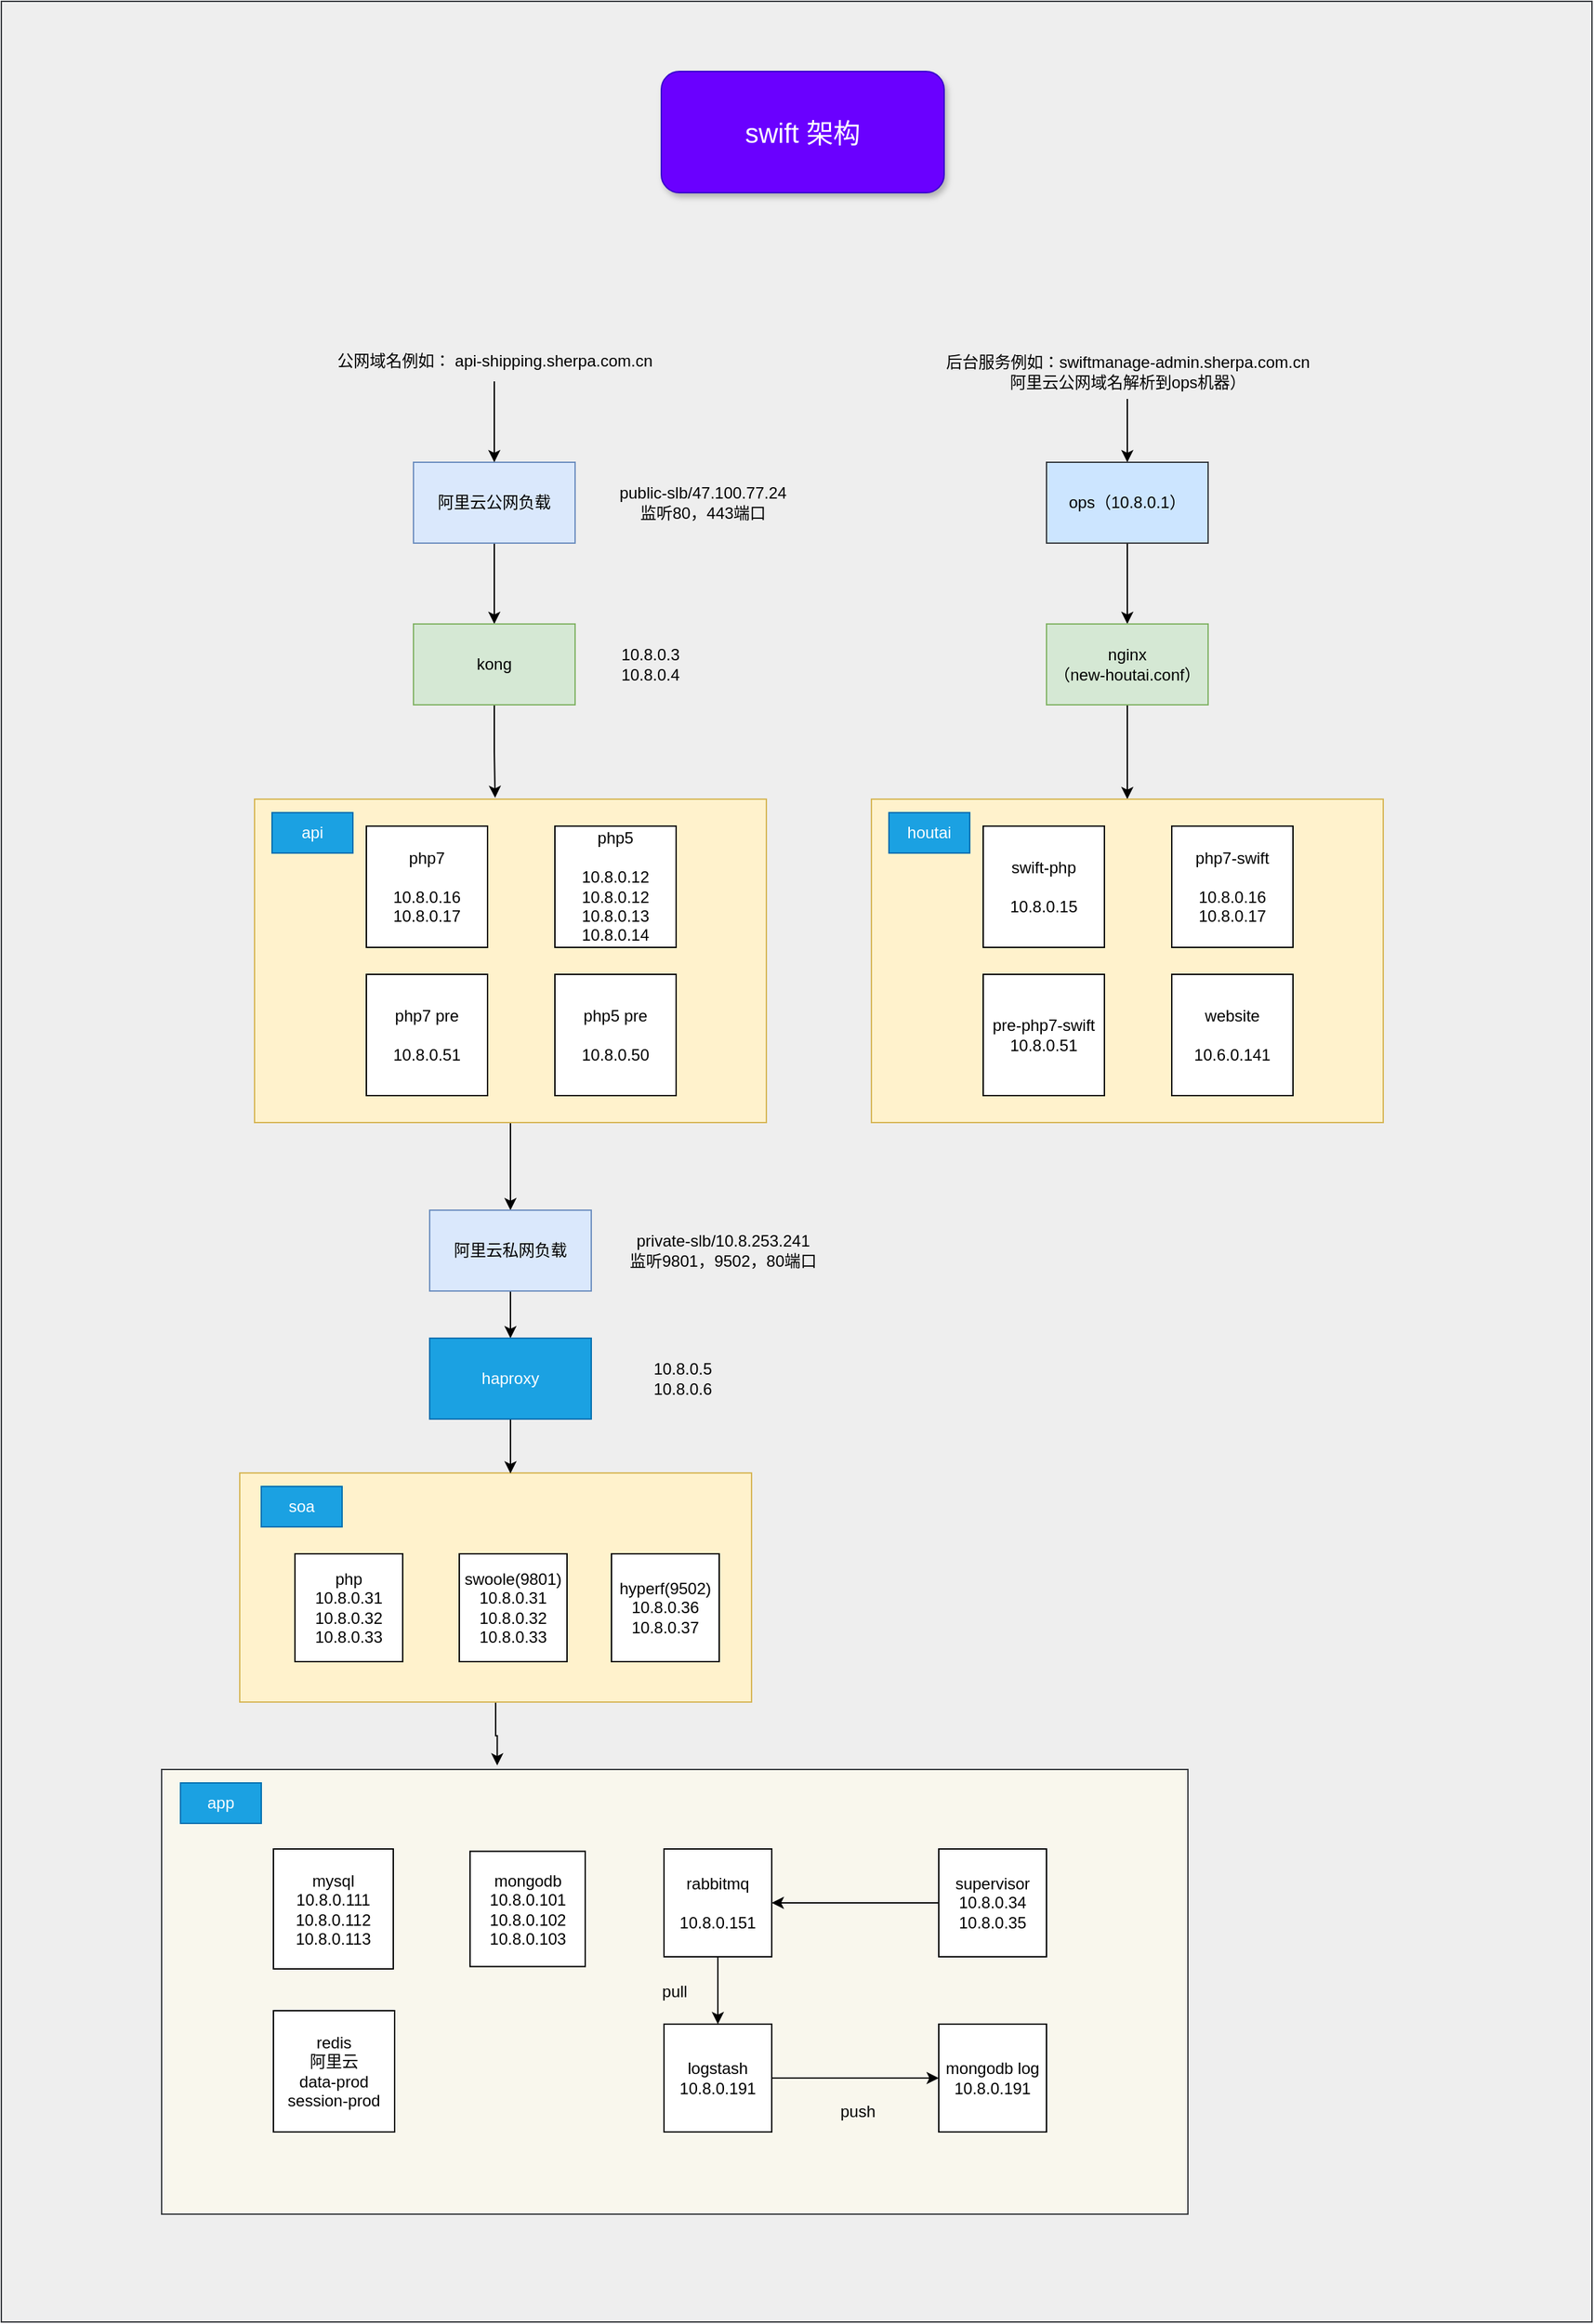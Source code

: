 <mxfile version="21.3.4" type="device">
  <diagram name="第 1 页" id="1bQCLbJpFhF-mfvl0XeS">
    <mxGraphModel dx="2418" dy="1843" grid="1" gridSize="1" guides="1" tooltips="1" connect="1" arrows="1" fold="1" page="1" pageScale="1" pageWidth="827" pageHeight="1169" math="0" shadow="0">
      <root>
        <mxCell id="0" />
        <mxCell id="1" parent="0" />
        <mxCell id="cVqaVuBIv6u9hTT0CM2t-71" value="" style="rounded=0;whiteSpace=wrap;html=1;fillColor=#eeeeee;strokeColor=#36393d;" parent="1" vertex="1">
          <mxGeometry x="-1" y="-172" width="1181" height="1722" as="geometry" />
        </mxCell>
        <mxCell id="cVqaVuBIv6u9hTT0CM2t-9" style="edgeStyle=orthogonalEdgeStyle;rounded=0;orthogonalLoop=1;jettySize=auto;html=1;" parent="1" source="cVqaVuBIv6u9hTT0CM2t-1" target="cVqaVuBIv6u9hTT0CM2t-7" edge="1">
          <mxGeometry relative="1" as="geometry" />
        </mxCell>
        <mxCell id="cVqaVuBIv6u9hTT0CM2t-1" value="阿里云公网负载" style="rounded=0;whiteSpace=wrap;html=1;fillColor=#dae8fc;strokeColor=#6c8ebf;" parent="1" vertex="1">
          <mxGeometry x="305" y="170" width="120" height="60" as="geometry" />
        </mxCell>
        <mxCell id="cVqaVuBIv6u9hTT0CM2t-2" value="&lt;font style=&quot;font-size: 20px;&quot;&gt;swift 架构&lt;/font&gt;" style="text;html=1;strokeColor=#3700CC;fillColor=#6a00ff;align=center;verticalAlign=middle;whiteSpace=wrap;rounded=1;fontColor=#ffffff;shadow=1;glass=0;strokeWidth=1;fillStyle=auto;fontSize=20;" parent="1" vertex="1">
          <mxGeometry x="489" y="-120" width="210" height="90" as="geometry" />
        </mxCell>
        <mxCell id="cVqaVuBIv6u9hTT0CM2t-4" style="edgeStyle=orthogonalEdgeStyle;rounded=0;orthogonalLoop=1;jettySize=auto;html=1;" parent="1" source="cVqaVuBIv6u9hTT0CM2t-3" target="cVqaVuBIv6u9hTT0CM2t-1" edge="1">
          <mxGeometry relative="1" as="geometry" />
        </mxCell>
        <mxCell id="cVqaVuBIv6u9hTT0CM2t-3" value="公网域名例如： api-shipping.sherpa.com.cn" style="text;html=1;align=center;verticalAlign=middle;resizable=0;points=[];autosize=1;strokeColor=none;fillColor=none;" parent="1" vertex="1">
          <mxGeometry x="235" y="80" width="260" height="30" as="geometry" />
        </mxCell>
        <mxCell id="cVqaVuBIv6u9hTT0CM2t-6" value="public-slb/47.100.77.24&lt;br&gt;监听80，443端口" style="text;html=1;strokeColor=none;fillColor=none;align=center;verticalAlign=middle;whiteSpace=wrap;rounded=0;" parent="1" vertex="1">
          <mxGeometry x="425" y="182.5" width="190" height="35" as="geometry" />
        </mxCell>
        <mxCell id="cVqaVuBIv6u9hTT0CM2t-17" style="edgeStyle=orthogonalEdgeStyle;rounded=0;orthogonalLoop=1;jettySize=auto;html=1;entryX=0.47;entryY=-0.004;entryDx=0;entryDy=0;entryPerimeter=0;" parent="1" source="cVqaVuBIv6u9hTT0CM2t-7" target="cVqaVuBIv6u9hTT0CM2t-11" edge="1">
          <mxGeometry relative="1" as="geometry" />
        </mxCell>
        <mxCell id="cVqaVuBIv6u9hTT0CM2t-7" value="kong" style="rounded=0;whiteSpace=wrap;html=1;fillColor=#d5e8d4;strokeColor=#82b366;" parent="1" vertex="1">
          <mxGeometry x="305" y="290" width="120" height="60" as="geometry" />
        </mxCell>
        <mxCell id="cVqaVuBIv6u9hTT0CM2t-8" value="10.8.0.3&lt;br&gt;10.8.0.4" style="text;html=1;strokeColor=none;fillColor=none;align=center;verticalAlign=middle;whiteSpace=wrap;rounded=0;" parent="1" vertex="1">
          <mxGeometry x="386" y="302.5" width="190" height="35" as="geometry" />
        </mxCell>
        <mxCell id="cVqaVuBIv6u9hTT0CM2t-25" style="edgeStyle=orthogonalEdgeStyle;rounded=0;orthogonalLoop=1;jettySize=auto;html=1;entryX=0.5;entryY=0;entryDx=0;entryDy=0;" parent="1" source="cVqaVuBIv6u9hTT0CM2t-11" target="cVqaVuBIv6u9hTT0CM2t-22" edge="1">
          <mxGeometry relative="1" as="geometry" />
        </mxCell>
        <mxCell id="cVqaVuBIv6u9hTT0CM2t-11" value="" style="rounded=0;whiteSpace=wrap;html=1;fillColor=#fff2cc;strokeColor=#d6b656;" parent="1" vertex="1">
          <mxGeometry x="187" y="420" width="380" height="240" as="geometry" />
        </mxCell>
        <mxCell id="cVqaVuBIv6u9hTT0CM2t-12" value="php7&lt;br&gt;&lt;br&gt;10.8.0.16&lt;br&gt;10.8.0.17" style="whiteSpace=wrap;html=1;aspect=fixed;" parent="1" vertex="1">
          <mxGeometry x="270" y="440" width="90" height="90" as="geometry" />
        </mxCell>
        <mxCell id="cVqaVuBIv6u9hTT0CM2t-14" value="php5&lt;br&gt;&lt;br&gt;10.8.0.12&lt;br&gt;10.8.0.12&lt;br&gt;10.8.0.13&lt;br&gt;10.8.0.14" style="whiteSpace=wrap;html=1;aspect=fixed;" parent="1" vertex="1">
          <mxGeometry x="410" y="440" width="90" height="90" as="geometry" />
        </mxCell>
        <mxCell id="cVqaVuBIv6u9hTT0CM2t-15" value="php7 pre&lt;br&gt;&lt;br&gt;10.8.0.51" style="whiteSpace=wrap;html=1;aspect=fixed;" parent="1" vertex="1">
          <mxGeometry x="270" y="550" width="90" height="90" as="geometry" />
        </mxCell>
        <mxCell id="cVqaVuBIv6u9hTT0CM2t-16" value="php5 pre&lt;br&gt;&lt;br&gt;10.8.0.50" style="whiteSpace=wrap;html=1;aspect=fixed;" parent="1" vertex="1">
          <mxGeometry x="410" y="550" width="90" height="90" as="geometry" />
        </mxCell>
        <mxCell id="cVqaVuBIv6u9hTT0CM2t-18" value="api" style="text;html=1;strokeColor=#006EAF;fillColor=#1ba1e2;align=center;verticalAlign=middle;whiteSpace=wrap;rounded=0;fontColor=#ffffff;" parent="1" vertex="1">
          <mxGeometry x="200" y="430" width="60" height="30" as="geometry" />
        </mxCell>
        <mxCell id="cVqaVuBIv6u9hTT0CM2t-76" style="edgeStyle=orthogonalEdgeStyle;rounded=0;orthogonalLoop=1;jettySize=auto;html=1;entryX=0.327;entryY=-0.009;entryDx=0;entryDy=0;entryPerimeter=0;" parent="1" source="cVqaVuBIv6u9hTT0CM2t-20" target="cVqaVuBIv6u9hTT0CM2t-42" edge="1">
          <mxGeometry relative="1" as="geometry" />
        </mxCell>
        <mxCell id="cVqaVuBIv6u9hTT0CM2t-20" value="" style="rounded=0;whiteSpace=wrap;html=1;fillColor=#fff2cc;strokeColor=#d6b656;" parent="1" vertex="1">
          <mxGeometry x="176" y="920" width="380" height="170" as="geometry" />
        </mxCell>
        <mxCell id="cVqaVuBIv6u9hTT0CM2t-85" style="edgeStyle=orthogonalEdgeStyle;rounded=0;orthogonalLoop=1;jettySize=auto;html=1;" parent="1" source="cVqaVuBIv6u9hTT0CM2t-22" target="cVqaVuBIv6u9hTT0CM2t-28" edge="1">
          <mxGeometry relative="1" as="geometry" />
        </mxCell>
        <mxCell id="cVqaVuBIv6u9hTT0CM2t-22" value="阿里云私网负载" style="rounded=0;whiteSpace=wrap;html=1;fillColor=#dae8fc;strokeColor=#6c8ebf;" parent="1" vertex="1">
          <mxGeometry x="317" y="725" width="120" height="60" as="geometry" />
        </mxCell>
        <mxCell id="cVqaVuBIv6u9hTT0CM2t-23" value="private-slb/10.8.253.241&lt;br&gt;监听9801，9502，80端口" style="text;html=1;strokeColor=none;fillColor=none;align=center;verticalAlign=middle;whiteSpace=wrap;rounded=0;" parent="1" vertex="1">
          <mxGeometry x="440" y="737.5" width="190" height="35" as="geometry" />
        </mxCell>
        <mxCell id="cVqaVuBIv6u9hTT0CM2t-69" style="edgeStyle=orthogonalEdgeStyle;rounded=0;orthogonalLoop=1;jettySize=auto;html=1;entryX=0.529;entryY=0.002;entryDx=0;entryDy=0;entryPerimeter=0;" parent="1" source="cVqaVuBIv6u9hTT0CM2t-28" target="cVqaVuBIv6u9hTT0CM2t-20" edge="1">
          <mxGeometry relative="1" as="geometry" />
        </mxCell>
        <mxCell id="cVqaVuBIv6u9hTT0CM2t-28" value="haproxy" style="text;html=1;strokeColor=#006EAF;fillColor=#1ba1e2;align=center;verticalAlign=middle;whiteSpace=wrap;rounded=0;fontColor=#ffffff;" parent="1" vertex="1">
          <mxGeometry x="317" y="820" width="120" height="60" as="geometry" />
        </mxCell>
        <mxCell id="cVqaVuBIv6u9hTT0CM2t-33" value="php&lt;br&gt;10.8.0.31&lt;br&gt;10.8.0.32&lt;br&gt;10.8.0.33" style="whiteSpace=wrap;html=1;aspect=fixed;" parent="1" vertex="1">
          <mxGeometry x="217" y="980" width="80" height="80" as="geometry" />
        </mxCell>
        <mxCell id="cVqaVuBIv6u9hTT0CM2t-34" value="swoole(9801)&lt;br&gt;10.8.0.31&lt;br&gt;10.8.0.32&lt;br&gt;10.8.0.33" style="whiteSpace=wrap;html=1;aspect=fixed;" parent="1" vertex="1">
          <mxGeometry x="339" y="980" width="80" height="80" as="geometry" />
        </mxCell>
        <mxCell id="cVqaVuBIv6u9hTT0CM2t-35" value="hyperf(9502)&lt;br&gt;10.8.0.36&lt;br&gt;10.8.0.37" style="whiteSpace=wrap;html=1;aspect=fixed;" parent="1" vertex="1">
          <mxGeometry x="452" y="980" width="80" height="80" as="geometry" />
        </mxCell>
        <mxCell id="cVqaVuBIv6u9hTT0CM2t-41" value="soa" style="text;html=1;strokeColor=#006EAF;fillColor=#1ba1e2;align=center;verticalAlign=middle;whiteSpace=wrap;rounded=0;fontColor=#ffffff;" parent="1" vertex="1">
          <mxGeometry x="192" y="930" width="60" height="30" as="geometry" />
        </mxCell>
        <mxCell id="cVqaVuBIv6u9hTT0CM2t-42" value="pull" style="rounded=0;whiteSpace=wrap;html=1;fillColor=#f9f7ed;strokeColor=#36393d;" parent="1" vertex="1">
          <mxGeometry x="118" y="1140" width="762" height="330" as="geometry" />
        </mxCell>
        <mxCell id="cVqaVuBIv6u9hTT0CM2t-43" value="app" style="text;html=1;strokeColor=#006EAF;fillColor=#1ba1e2;align=center;verticalAlign=middle;whiteSpace=wrap;rounded=0;fontColor=#ffffff;" parent="1" vertex="1">
          <mxGeometry x="132" y="1150" width="60" height="30" as="geometry" />
        </mxCell>
        <mxCell id="cVqaVuBIv6u9hTT0CM2t-44" value="mysql&lt;br&gt;10.8.0.111&lt;br&gt;10.8.0.112&lt;br&gt;10.8.0.113" style="whiteSpace=wrap;html=1;aspect=fixed;" parent="1" vertex="1">
          <mxGeometry x="201" y="1199" width="89" height="89" as="geometry" />
        </mxCell>
        <mxCell id="cVqaVuBIv6u9hTT0CM2t-45" value="mongodb&lt;br&gt;10.8.0.101&lt;br&gt;10.8.0.102&lt;br&gt;10.8.0.103&lt;br&gt;" style="whiteSpace=wrap;html=1;aspect=fixed;" parent="1" vertex="1">
          <mxGeometry x="347" y="1200.75" width="85.5" height="85.5" as="geometry" />
        </mxCell>
        <mxCell id="cVqaVuBIv6u9hTT0CM2t-82" style="edgeStyle=orthogonalEdgeStyle;rounded=0;orthogonalLoop=1;jettySize=auto;html=1;entryX=0.5;entryY=0;entryDx=0;entryDy=0;" parent="1" source="cVqaVuBIv6u9hTT0CM2t-46" target="cVqaVuBIv6u9hTT0CM2t-73" edge="1">
          <mxGeometry relative="1" as="geometry" />
        </mxCell>
        <mxCell id="cVqaVuBIv6u9hTT0CM2t-46" value="rabbitmq&lt;br&gt;&lt;br&gt;10.8.0.151" style="whiteSpace=wrap;html=1;aspect=fixed;" parent="1" vertex="1">
          <mxGeometry x="491" y="1199" width="80" height="80" as="geometry" />
        </mxCell>
        <mxCell id="cVqaVuBIv6u9hTT0CM2t-47" value="redis&lt;br&gt;阿里云&lt;br&gt;data-prod&lt;br&gt;session-prod" style="whiteSpace=wrap;html=1;aspect=fixed;" parent="1" vertex="1">
          <mxGeometry x="201" y="1319" width="90" height="90" as="geometry" />
        </mxCell>
        <mxCell id="cVqaVuBIv6u9hTT0CM2t-86" style="edgeStyle=orthogonalEdgeStyle;rounded=0;orthogonalLoop=1;jettySize=auto;html=1;" parent="1" source="cVqaVuBIv6u9hTT0CM2t-48" target="cVqaVuBIv6u9hTT0CM2t-46" edge="1">
          <mxGeometry relative="1" as="geometry" />
        </mxCell>
        <mxCell id="cVqaVuBIv6u9hTT0CM2t-48" value="supervisor&lt;br&gt;10.8.0.34&lt;br&gt;10.8.0.35" style="whiteSpace=wrap;html=1;aspect=fixed;" parent="1" vertex="1">
          <mxGeometry x="695" y="1199" width="80" height="80" as="geometry" />
        </mxCell>
        <mxCell id="cVqaVuBIv6u9hTT0CM2t-52" value="10.8.0.5&lt;br&gt;10.8.0.6" style="text;html=1;strokeColor=none;fillColor=none;align=center;verticalAlign=middle;whiteSpace=wrap;rounded=0;" parent="1" vertex="1">
          <mxGeometry x="410" y="832.5" width="190" height="35" as="geometry" />
        </mxCell>
        <mxCell id="cVqaVuBIv6u9hTT0CM2t-59" style="edgeStyle=orthogonalEdgeStyle;rounded=0;orthogonalLoop=1;jettySize=auto;html=1;" parent="1" source="cVqaVuBIv6u9hTT0CM2t-55" target="cVqaVuBIv6u9hTT0CM2t-58" edge="1">
          <mxGeometry relative="1" as="geometry" />
        </mxCell>
        <mxCell id="cVqaVuBIv6u9hTT0CM2t-55" value="ops（10.8.0.1）" style="rounded=0;whiteSpace=wrap;html=1;fillColor=#cce5ff;strokeColor=#36393d;" parent="1" vertex="1">
          <mxGeometry x="775" y="170" width="120" height="60" as="geometry" />
        </mxCell>
        <mxCell id="cVqaVuBIv6u9hTT0CM2t-57" style="edgeStyle=orthogonalEdgeStyle;rounded=0;orthogonalLoop=1;jettySize=auto;html=1;" parent="1" source="cVqaVuBIv6u9hTT0CM2t-56" target="cVqaVuBIv6u9hTT0CM2t-55" edge="1">
          <mxGeometry relative="1" as="geometry" />
        </mxCell>
        <mxCell id="cVqaVuBIv6u9hTT0CM2t-56" value="后台服务例如：swiftmanage-admin.sherpa.com.cn&lt;br&gt;阿里云公网域名解析到ops机器）" style="text;html=1;align=center;verticalAlign=middle;resizable=0;points=[];autosize=1;strokeColor=none;fillColor=none;" parent="1" vertex="1">
          <mxGeometry x="690" y="83" width="290" height="40" as="geometry" />
        </mxCell>
        <mxCell id="cVqaVuBIv6u9hTT0CM2t-68" style="edgeStyle=orthogonalEdgeStyle;rounded=0;orthogonalLoop=1;jettySize=auto;html=1;entryX=0.5;entryY=0;entryDx=0;entryDy=0;" parent="1" source="cVqaVuBIv6u9hTT0CM2t-58" target="cVqaVuBIv6u9hTT0CM2t-60" edge="1">
          <mxGeometry relative="1" as="geometry" />
        </mxCell>
        <mxCell id="cVqaVuBIv6u9hTT0CM2t-58" value="nginx&lt;br&gt;（new-houtai.conf）" style="rounded=0;whiteSpace=wrap;html=1;fillColor=#d5e8d4;strokeColor=#82b366;" parent="1" vertex="1">
          <mxGeometry x="775" y="290" width="120" height="60" as="geometry" />
        </mxCell>
        <mxCell id="cVqaVuBIv6u9hTT0CM2t-60" value="" style="rounded=0;whiteSpace=wrap;html=1;fillColor=#fff2cc;strokeColor=#d6b656;" parent="1" vertex="1">
          <mxGeometry x="645" y="420" width="380" height="240" as="geometry" />
        </mxCell>
        <mxCell id="cVqaVuBIv6u9hTT0CM2t-61" value="swift-php&lt;br&gt;&lt;br&gt;10.8.0.15" style="whiteSpace=wrap;html=1;aspect=fixed;" parent="1" vertex="1">
          <mxGeometry x="728" y="440" width="90" height="90" as="geometry" />
        </mxCell>
        <mxCell id="cVqaVuBIv6u9hTT0CM2t-62" value="php7-swift&lt;br&gt;&lt;br&gt;10.8.0.16&lt;br&gt;10.8.0.17" style="whiteSpace=wrap;html=1;aspect=fixed;" parent="1" vertex="1">
          <mxGeometry x="868" y="440" width="90" height="90" as="geometry" />
        </mxCell>
        <mxCell id="cVqaVuBIv6u9hTT0CM2t-63" value="pre-php7-swift&lt;br&gt;10.8.0.51" style="whiteSpace=wrap;html=1;aspect=fixed;" parent="1" vertex="1">
          <mxGeometry x="728" y="550" width="90" height="90" as="geometry" />
        </mxCell>
        <mxCell id="cVqaVuBIv6u9hTT0CM2t-64" value="website&lt;br&gt;&lt;br&gt;10.6.0.141" style="whiteSpace=wrap;html=1;aspect=fixed;" parent="1" vertex="1">
          <mxGeometry x="868" y="550" width="90" height="90" as="geometry" />
        </mxCell>
        <mxCell id="cVqaVuBIv6u9hTT0CM2t-65" value="houtai" style="text;html=1;strokeColor=#006EAF;fillColor=#1ba1e2;align=center;verticalAlign=middle;whiteSpace=wrap;rounded=0;fontColor=#ffffff;" parent="1" vertex="1">
          <mxGeometry x="658" y="430" width="60" height="30" as="geometry" />
        </mxCell>
        <mxCell id="cVqaVuBIv6u9hTT0CM2t-81" style="edgeStyle=orthogonalEdgeStyle;rounded=0;orthogonalLoop=1;jettySize=auto;html=1;entryX=0;entryY=0.5;entryDx=0;entryDy=0;" parent="1" source="cVqaVuBIv6u9hTT0CM2t-73" target="cVqaVuBIv6u9hTT0CM2t-74" edge="1">
          <mxGeometry relative="1" as="geometry">
            <Array as="points">
              <mxPoint x="620" y="1369" />
              <mxPoint x="620" y="1369" />
            </Array>
          </mxGeometry>
        </mxCell>
        <mxCell id="cVqaVuBIv6u9hTT0CM2t-73" value="logstash&lt;br&gt;10.8.0.191" style="whiteSpace=wrap;html=1;aspect=fixed;" parent="1" vertex="1">
          <mxGeometry x="491" y="1329" width="80" height="80" as="geometry" />
        </mxCell>
        <mxCell id="cVqaVuBIv6u9hTT0CM2t-74" value="mongodb log&lt;br&gt;10.8.0.191" style="whiteSpace=wrap;html=1;aspect=fixed;" parent="1" vertex="1">
          <mxGeometry x="695" y="1329" width="80" height="80" as="geometry" />
        </mxCell>
        <mxCell id="cVqaVuBIv6u9hTT0CM2t-83" value="push" style="text;html=1;strokeColor=none;fillColor=none;align=center;verticalAlign=middle;whiteSpace=wrap;rounded=0;" parent="1" vertex="1">
          <mxGeometry x="605" y="1379" width="60" height="30" as="geometry" />
        </mxCell>
        <mxCell id="cVqaVuBIv6u9hTT0CM2t-84" style="edgeStyle=orthogonalEdgeStyle;rounded=0;orthogonalLoop=1;jettySize=auto;html=1;exitX=0.5;exitY=1;exitDx=0;exitDy=0;" parent="1" source="cVqaVuBIv6u9hTT0CM2t-83" target="cVqaVuBIv6u9hTT0CM2t-83" edge="1">
          <mxGeometry relative="1" as="geometry" />
        </mxCell>
      </root>
    </mxGraphModel>
  </diagram>
</mxfile>
